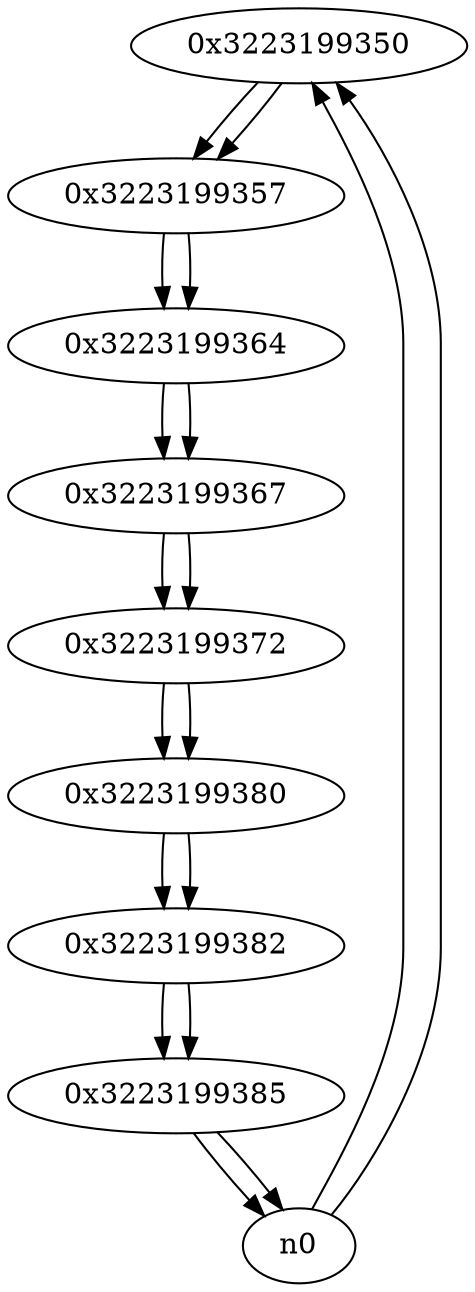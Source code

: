 digraph G{
/* nodes */
  n1 [label="0x3223199350"]
  n2 [label="0x3223199357"]
  n3 [label="0x3223199364"]
  n4 [label="0x3223199367"]
  n5 [label="0x3223199372"]
  n6 [label="0x3223199380"]
  n7 [label="0x3223199382"]
  n8 [label="0x3223199385"]
/* edges */
n1 -> n2;
n0 -> n1;
n0 -> n1;
n2 -> n3;
n1 -> n2;
n3 -> n4;
n2 -> n3;
n4 -> n5;
n3 -> n4;
n5 -> n6;
n4 -> n5;
n6 -> n7;
n5 -> n6;
n7 -> n8;
n6 -> n7;
n8 -> n0;
n8 -> n0;
n7 -> n8;
}
